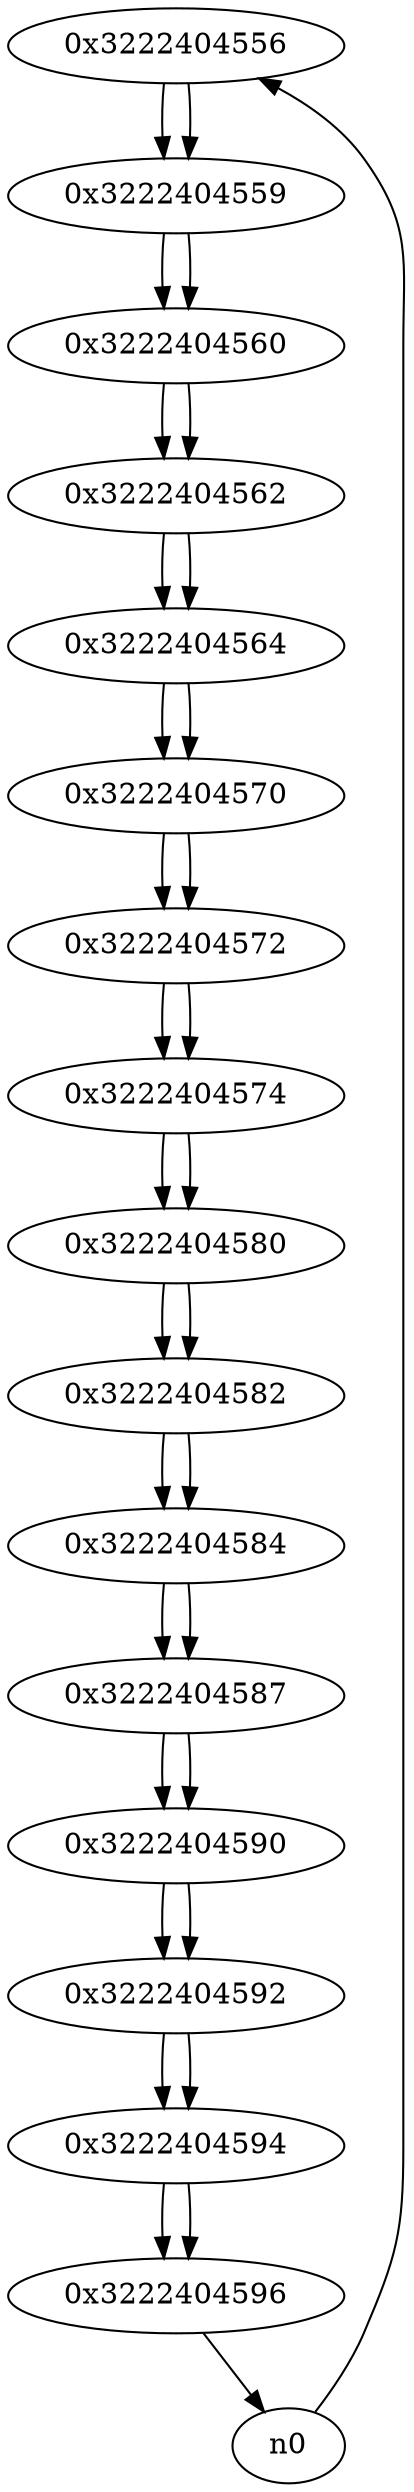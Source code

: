 digraph G{
/* nodes */
  n1 [label="0x3222404556"]
  n2 [label="0x3222404559"]
  n3 [label="0x3222404560"]
  n4 [label="0x3222404562"]
  n5 [label="0x3222404564"]
  n6 [label="0x3222404570"]
  n7 [label="0x3222404572"]
  n8 [label="0x3222404574"]
  n9 [label="0x3222404580"]
  n10 [label="0x3222404582"]
  n11 [label="0x3222404584"]
  n12 [label="0x3222404587"]
  n13 [label="0x3222404590"]
  n14 [label="0x3222404592"]
  n15 [label="0x3222404594"]
  n16 [label="0x3222404596"]
/* edges */
n1 -> n2;
n0 -> n1;
n2 -> n3;
n1 -> n2;
n3 -> n4;
n2 -> n3;
n4 -> n5;
n3 -> n4;
n5 -> n6;
n4 -> n5;
n6 -> n7;
n5 -> n6;
n7 -> n8;
n6 -> n7;
n8 -> n9;
n7 -> n8;
n9 -> n10;
n8 -> n9;
n10 -> n11;
n9 -> n10;
n11 -> n12;
n10 -> n11;
n12 -> n13;
n11 -> n12;
n13 -> n14;
n12 -> n13;
n14 -> n15;
n13 -> n14;
n15 -> n16;
n14 -> n15;
n16 -> n0;
n15 -> n16;
}
